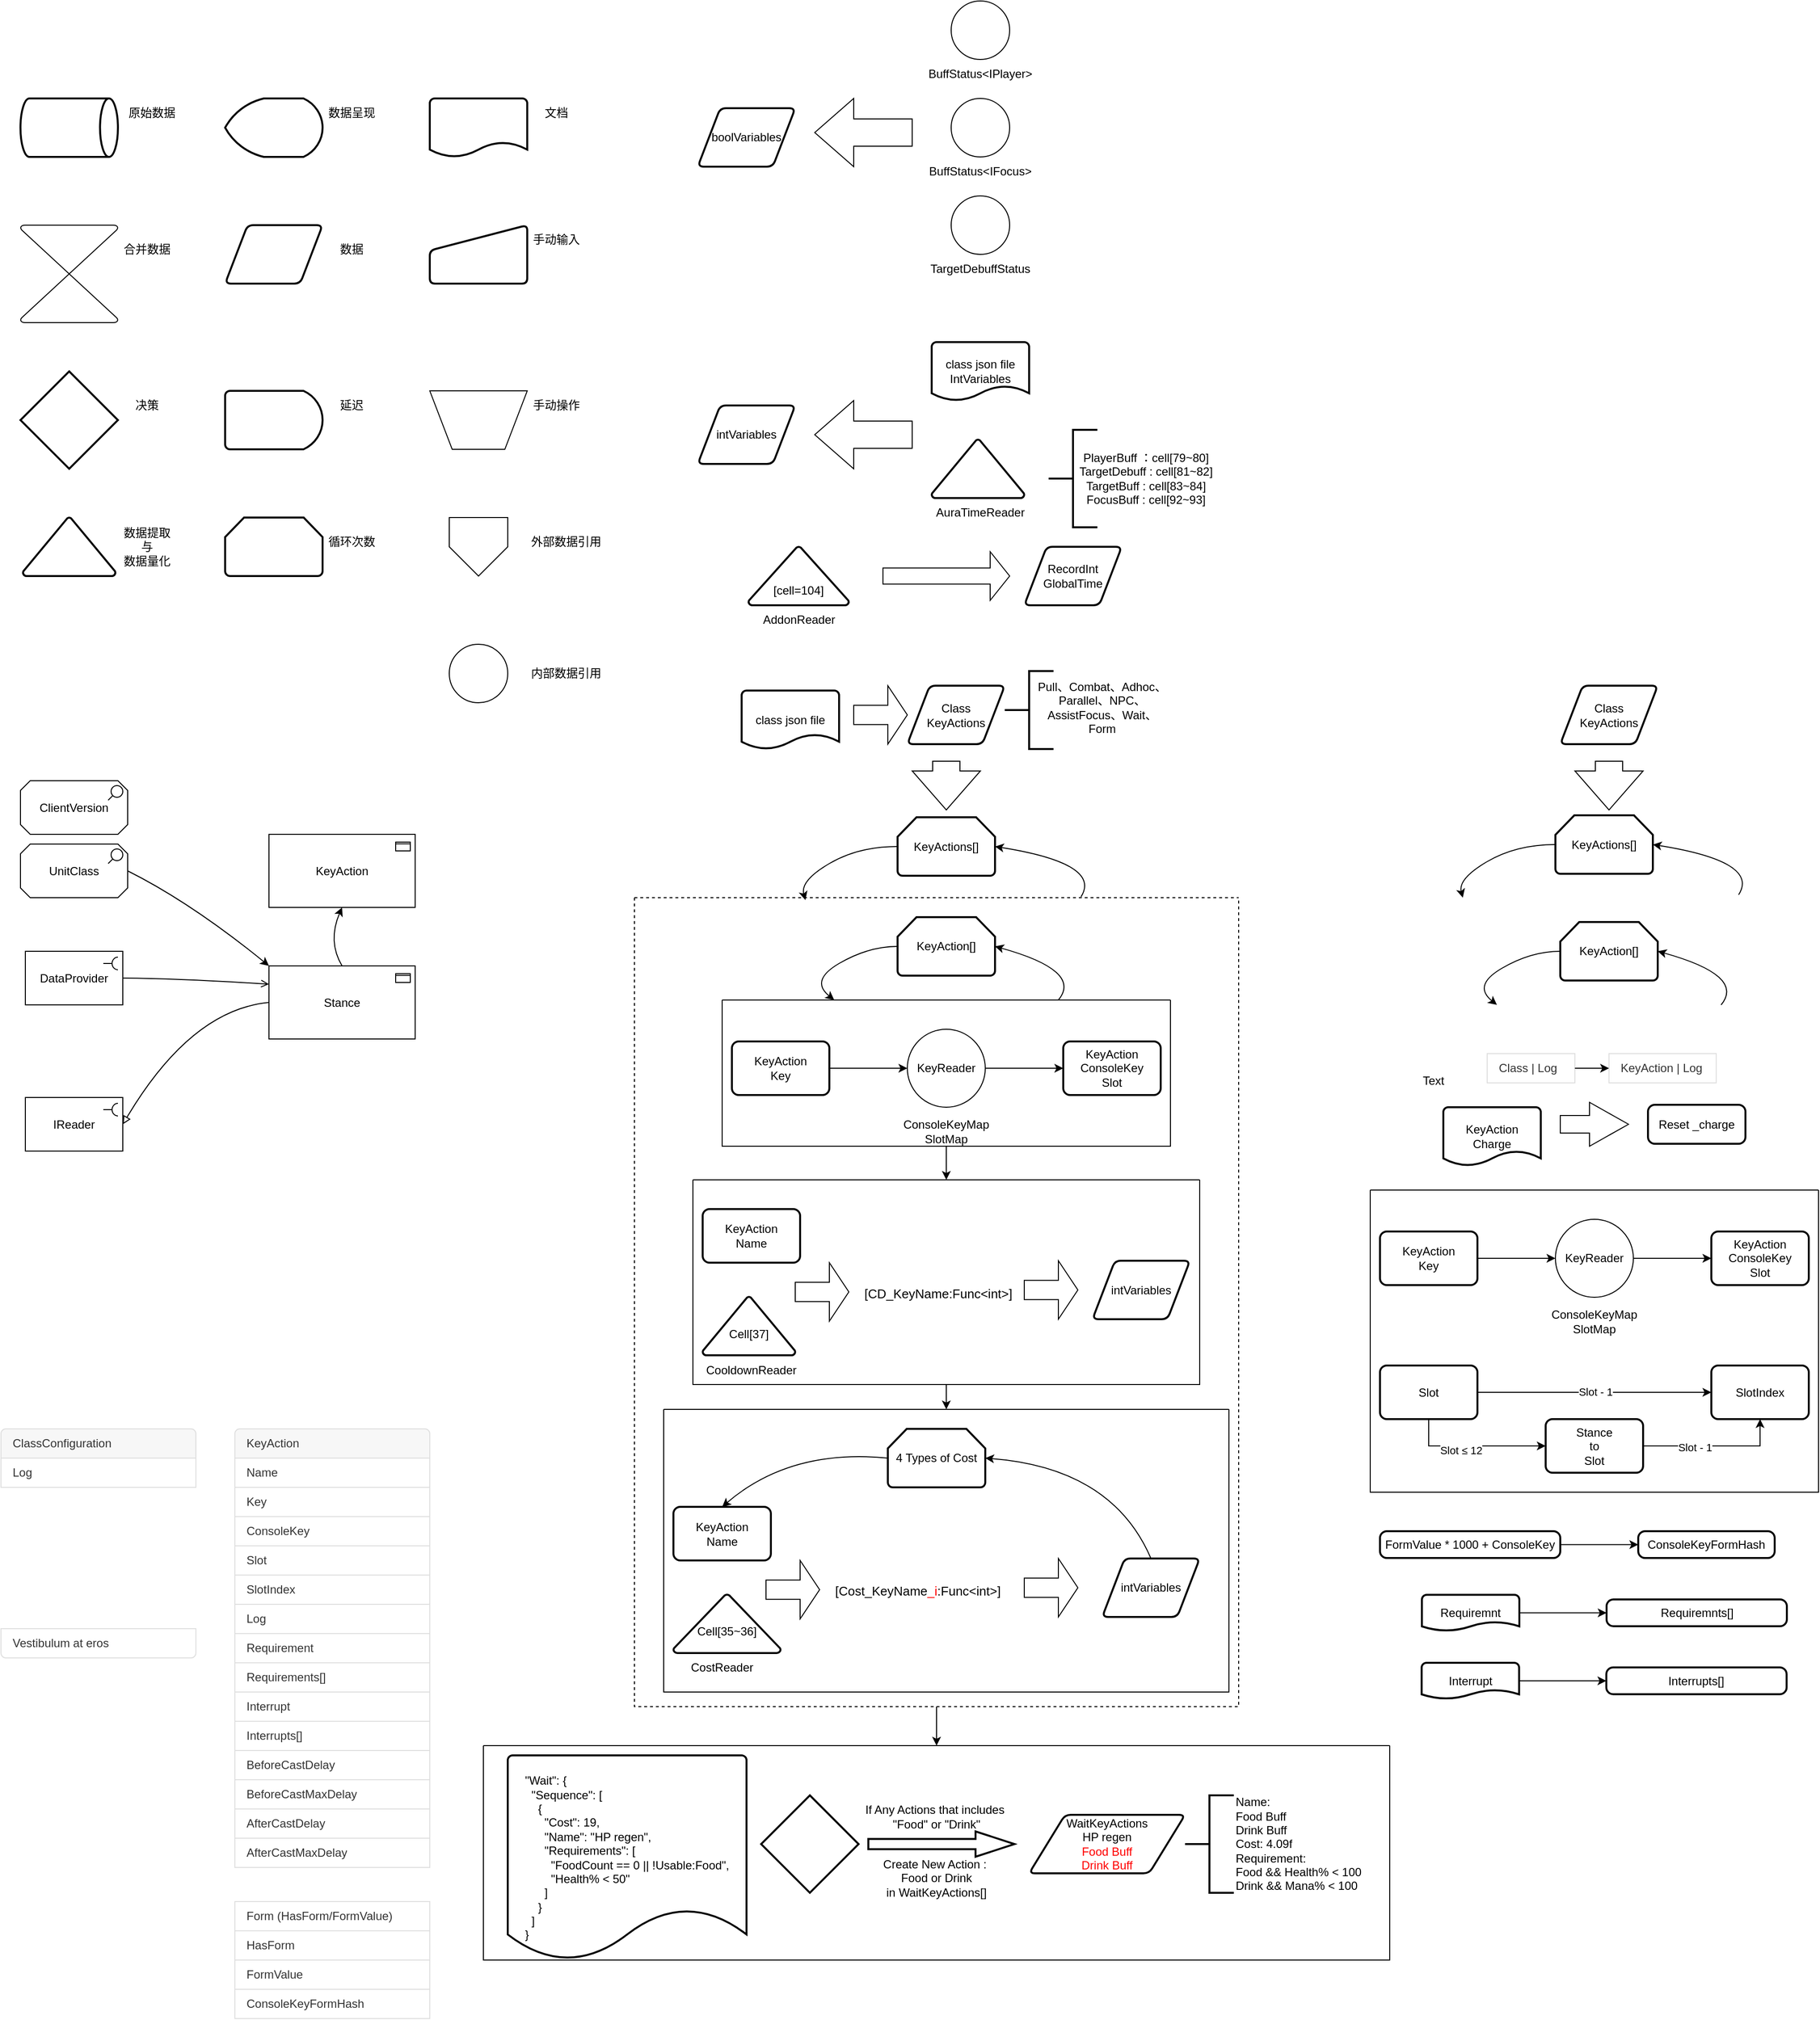 <mxfile version="24.7.17">
  <diagram name="Page-1" id="tHewt-plReYWBCTNkzJ1">
    <mxGraphModel dx="1046" dy="1712" grid="1" gridSize="10" guides="1" tooltips="1" connect="1" arrows="1" fold="1" page="1" pageScale="1" pageWidth="827" pageHeight="1169" math="0" shadow="0">
      <root>
        <mxCell id="0" />
        <mxCell id="1" parent="0" />
        <mxCell id="4Kc2HaVrnk-MGNo5C4es-4" value="" style="curved=1;endArrow=classic;html=1;rounded=0;exitX=0.5;exitY=0;exitDx=0;exitDy=0;entryX=0.5;entryY=1;entryDx=0;entryDy=0;exitPerimeter=0;entryPerimeter=0;" parent="1" source="4Kc2HaVrnk-MGNo5C4es-9" target="4Kc2HaVrnk-MGNo5C4es-10" edge="1">
          <mxGeometry width="50" height="50" relative="1" as="geometry">
            <mxPoint x="399" y="465" as="sourcePoint" />
            <mxPoint x="399" y="565" as="targetPoint" />
            <Array as="points">
              <mxPoint x="395" y="355" />
            </Array>
          </mxGeometry>
        </mxCell>
        <mxCell id="4Kc2HaVrnk-MGNo5C4es-5" value="IReader" style="html=1;outlineConnect=0;whiteSpace=wrap;shape=mxgraph.archimate.application;appType=interface2" parent="1" vertex="1">
          <mxGeometry x="85" y="515" width="100" height="55" as="geometry" />
        </mxCell>
        <mxCell id="4Kc2HaVrnk-MGNo5C4es-9" value="Stance" style="html=1;outlineConnect=0;whiteSpace=wrap;shape=mxgraph.archimate3.application;appType=passive;archiType=square;" parent="1" vertex="1">
          <mxGeometry x="335" y="380" width="150" height="75" as="geometry" />
        </mxCell>
        <mxCell id="4Kc2HaVrnk-MGNo5C4es-10" value="KeyAction" style="html=1;outlineConnect=0;whiteSpace=wrap;shape=mxgraph.archimate3.application;appType=passive;archiType=square;" parent="1" vertex="1">
          <mxGeometry x="335" y="245" width="150" height="75" as="geometry" />
        </mxCell>
        <mxCell id="4Kc2HaVrnk-MGNo5C4es-11" value="" style="curved=1;endArrow=block;html=1;rounded=0;exitX=0;exitY=0.5;exitDx=0;exitDy=0;exitPerimeter=0;entryX=1;entryY=0.5;entryDx=0;entryDy=0;entryPerimeter=0;endFill=0;" parent="1" source="4Kc2HaVrnk-MGNo5C4es-9" target="4Kc2HaVrnk-MGNo5C4es-5" edge="1">
          <mxGeometry width="50" height="50" relative="1" as="geometry">
            <mxPoint x="255" y="475" as="sourcePoint" />
            <mxPoint x="305" y="425" as="targetPoint" />
            <Array as="points">
              <mxPoint x="255" y="425" />
            </Array>
          </mxGeometry>
        </mxCell>
        <mxCell id="4Kc2HaVrnk-MGNo5C4es-12" value="DataProvider" style="html=1;outlineConnect=0;whiteSpace=wrap;shape=mxgraph.archimate.application;appType=interface2;movable=1;resizable=1;rotatable=1;deletable=1;editable=1;locked=0;connectable=1;" parent="1" vertex="1">
          <mxGeometry x="85" y="365" width="100" height="55" as="geometry" />
        </mxCell>
        <mxCell id="4Kc2HaVrnk-MGNo5C4es-13" value="" style="curved=1;endArrow=open;html=1;rounded=0;exitX=1;exitY=0.5;exitDx=0;exitDy=0;exitPerimeter=0;endFill=0;entryX=0;entryY=0.25;entryDx=0;entryDy=0;entryPerimeter=0;" parent="1" source="4Kc2HaVrnk-MGNo5C4es-12" target="4Kc2HaVrnk-MGNo5C4es-9" edge="1">
          <mxGeometry width="50" height="50" relative="1" as="geometry">
            <mxPoint x="245" y="365" as="sourcePoint" />
            <mxPoint x="305" y="485" as="targetPoint" />
            <Array as="points">
              <mxPoint x="245" y="393" />
            </Array>
          </mxGeometry>
        </mxCell>
        <mxCell id="4Kc2HaVrnk-MGNo5C4es-17" value="UnitClass" style="html=1;outlineConnect=0;whiteSpace=wrap;shape=mxgraph.archimate.motiv;motivType=assess;shadow=0;gradientColor=none;fillColor=default;strokeColor=default;perimeterSpacing=0;" parent="1" vertex="1">
          <mxGeometry x="80" y="255" width="110" height="55" as="geometry" />
        </mxCell>
        <mxCell id="4Kc2HaVrnk-MGNo5C4es-18" value="" style="curved=1;endArrow=classic;html=1;rounded=0;fontFamily=Helvetica;fontSize=12;fontColor=default;exitX=1;exitY=0.5;exitDx=0;exitDy=0;exitPerimeter=0;entryX=0;entryY=0;entryDx=0;entryDy=0;entryPerimeter=0;" parent="1" source="4Kc2HaVrnk-MGNo5C4es-17" target="4Kc2HaVrnk-MGNo5C4es-9" edge="1">
          <mxGeometry width="50" height="50" relative="1" as="geometry">
            <mxPoint x="205" y="315" as="sourcePoint" />
            <mxPoint x="255" y="265" as="targetPoint" />
            <Array as="points">
              <mxPoint x="255" y="315" />
            </Array>
          </mxGeometry>
        </mxCell>
        <mxCell id="4Kc2HaVrnk-MGNo5C4es-19" value="ClientVersion" style="html=1;outlineConnect=0;whiteSpace=wrap;shape=mxgraph.archimate.motiv;motivType=assess;shadow=0;gradientColor=none;fillColor=default;strokeColor=default;perimeterSpacing=0;" parent="1" vertex="1">
          <mxGeometry x="80" y="190" width="110" height="55" as="geometry" />
        </mxCell>
        <mxCell id="MS5GB7sfSt4IsoN0eLxR-2" value="" style="verticalLabelPosition=bottom;verticalAlign=top;html=1;shape=mxgraph.flowchart.collate;" parent="1" vertex="1">
          <mxGeometry x="80" y="-380" width="100" height="100" as="geometry" />
        </mxCell>
        <mxCell id="MS5GB7sfSt4IsoN0eLxR-3" value="合并数据" style="text;html=1;align=center;verticalAlign=middle;whiteSpace=wrap;rounded=0;" parent="1" vertex="1">
          <mxGeometry x="180" y="-370" width="60" height="30" as="geometry" />
        </mxCell>
        <mxCell id="MS5GB7sfSt4IsoN0eLxR-4" value="" style="shape=parallelogram;html=1;strokeWidth=2;perimeter=parallelogramPerimeter;whiteSpace=wrap;rounded=1;arcSize=12;size=0.23;" parent="1" vertex="1">
          <mxGeometry x="290" y="-380" width="100" height="60" as="geometry" />
        </mxCell>
        <mxCell id="MS5GB7sfSt4IsoN0eLxR-5" value="数据" style="text;html=1;align=center;verticalAlign=middle;whiteSpace=wrap;rounded=0;" parent="1" vertex="1">
          <mxGeometry x="390" y="-370" width="60" height="30" as="geometry" />
        </mxCell>
        <mxCell id="MS5GB7sfSt4IsoN0eLxR-6" value="" style="strokeWidth=2;html=1;shape=mxgraph.flowchart.decision;whiteSpace=wrap;" parent="1" vertex="1">
          <mxGeometry x="80" y="-230" width="100" height="100" as="geometry" />
        </mxCell>
        <mxCell id="MS5GB7sfSt4IsoN0eLxR-7" value="决策" style="text;html=1;align=center;verticalAlign=middle;whiteSpace=wrap;rounded=0;" parent="1" vertex="1">
          <mxGeometry x="180" y="-210" width="60" height="30" as="geometry" />
        </mxCell>
        <mxCell id="MS5GB7sfSt4IsoN0eLxR-8" value="" style="strokeWidth=2;html=1;shape=mxgraph.flowchart.delay;whiteSpace=wrap;" parent="1" vertex="1">
          <mxGeometry x="290" y="-210" width="100" height="60" as="geometry" />
        </mxCell>
        <mxCell id="MS5GB7sfSt4IsoN0eLxR-9" value="延迟" style="text;html=1;align=center;verticalAlign=middle;whiteSpace=wrap;rounded=0;" parent="1" vertex="1">
          <mxGeometry x="390" y="-210" width="60" height="30" as="geometry" />
        </mxCell>
        <mxCell id="MS5GB7sfSt4IsoN0eLxR-12" value="" style="strokeWidth=2;html=1;shape=mxgraph.flowchart.direct_data;whiteSpace=wrap;" parent="1" vertex="1">
          <mxGeometry x="80" y="-510" width="100" height="60" as="geometry" />
        </mxCell>
        <mxCell id="MS5GB7sfSt4IsoN0eLxR-13" value="原始数据" style="text;html=1;align=center;verticalAlign=middle;whiteSpace=wrap;rounded=0;" parent="1" vertex="1">
          <mxGeometry x="185" y="-510" width="60" height="30" as="geometry" />
        </mxCell>
        <mxCell id="MS5GB7sfSt4IsoN0eLxR-14" value="" style="strokeWidth=2;html=1;shape=mxgraph.flowchart.display;whiteSpace=wrap;" parent="1" vertex="1">
          <mxGeometry x="290" y="-510" width="100" height="60" as="geometry" />
        </mxCell>
        <mxCell id="MS5GB7sfSt4IsoN0eLxR-15" value="数据呈现" style="text;html=1;align=center;verticalAlign=middle;whiteSpace=wrap;rounded=0;" parent="1" vertex="1">
          <mxGeometry x="390" y="-510" width="60" height="30" as="geometry" />
        </mxCell>
        <mxCell id="MS5GB7sfSt4IsoN0eLxR-16" value="" style="strokeWidth=2;html=1;shape=mxgraph.flowchart.document2;whiteSpace=wrap;size=0.25;" parent="1" vertex="1">
          <mxGeometry x="500" y="-510" width="100" height="60" as="geometry" />
        </mxCell>
        <mxCell id="MS5GB7sfSt4IsoN0eLxR-17" value="文档" style="text;html=1;align=center;verticalAlign=middle;whiteSpace=wrap;rounded=0;" parent="1" vertex="1">
          <mxGeometry x="600" y="-510" width="60" height="30" as="geometry" />
        </mxCell>
        <mxCell id="MS5GB7sfSt4IsoN0eLxR-18" value="" style="html=1;strokeWidth=2;shape=manualInput;whiteSpace=wrap;rounded=1;size=26;arcSize=11;" parent="1" vertex="1">
          <mxGeometry x="500" y="-380" width="100" height="60" as="geometry" />
        </mxCell>
        <mxCell id="MS5GB7sfSt4IsoN0eLxR-19" value="手动输入" style="text;html=1;align=center;verticalAlign=middle;whiteSpace=wrap;rounded=0;" parent="1" vertex="1">
          <mxGeometry x="600" y="-380" width="60" height="30" as="geometry" />
        </mxCell>
        <mxCell id="MS5GB7sfSt4IsoN0eLxR-20" value="" style="verticalLabelPosition=middle;verticalAlign=middle;html=1;shape=trapezoid;perimeter=trapezoidPerimeter;whiteSpace=wrap;size=0.23;arcSize=10;flipV=1;labelPosition=center;align=center;" parent="1" vertex="1">
          <mxGeometry x="500" y="-210" width="100" height="60" as="geometry" />
        </mxCell>
        <mxCell id="MS5GB7sfSt4IsoN0eLxR-21" value="手动操作" style="text;html=1;align=center;verticalAlign=middle;whiteSpace=wrap;rounded=0;" parent="1" vertex="1">
          <mxGeometry x="600" y="-210" width="60" height="30" as="geometry" />
        </mxCell>
        <mxCell id="MS5GB7sfSt4IsoN0eLxR-22" value="" style="strokeWidth=2;html=1;shape=mxgraph.flowchart.extract_or_measurement;whiteSpace=wrap;" parent="1" vertex="1">
          <mxGeometry x="82.5" y="-80" width="95" height="60" as="geometry" />
        </mxCell>
        <mxCell id="MS5GB7sfSt4IsoN0eLxR-23" value="数据提取与&lt;div&gt;数据量化&lt;/div&gt;" style="text;html=1;align=center;verticalAlign=middle;whiteSpace=wrap;rounded=0;" parent="1" vertex="1">
          <mxGeometry x="180" y="-65" width="60" height="30" as="geometry" />
        </mxCell>
        <mxCell id="MS5GB7sfSt4IsoN0eLxR-24" value="" style="strokeWidth=2;html=1;shape=mxgraph.flowchart.loop_limit;whiteSpace=wrap;" parent="1" vertex="1">
          <mxGeometry x="290" y="-80" width="100" height="60" as="geometry" />
        </mxCell>
        <mxCell id="MS5GB7sfSt4IsoN0eLxR-25" value="循环次数" style="text;html=1;align=center;verticalAlign=middle;whiteSpace=wrap;rounded=0;" parent="1" vertex="1">
          <mxGeometry x="390" y="-70" width="60" height="30" as="geometry" />
        </mxCell>
        <mxCell id="MS5GB7sfSt4IsoN0eLxR-26" value="" style="verticalLabelPosition=bottom;verticalAlign=top;html=1;shape=offPageConnector;rounded=0;size=0.5;" parent="1" vertex="1">
          <mxGeometry x="520" y="-80" width="60" height="60" as="geometry" />
        </mxCell>
        <mxCell id="MS5GB7sfSt4IsoN0eLxR-27" value="外部数据引用" style="text;html=1;align=center;verticalAlign=middle;whiteSpace=wrap;rounded=0;" parent="1" vertex="1">
          <mxGeometry x="600" y="-70" width="80" height="30" as="geometry" />
        </mxCell>
        <mxCell id="MS5GB7sfSt4IsoN0eLxR-28" value="" style="verticalLabelPosition=bottom;verticalAlign=top;html=1;shape=mxgraph.flowchart.on-page_reference;" parent="1" vertex="1">
          <mxGeometry x="520" y="50" width="60" height="60" as="geometry" />
        </mxCell>
        <mxCell id="MS5GB7sfSt4IsoN0eLxR-29" value="内部数据引用" style="text;html=1;align=center;verticalAlign=middle;whiteSpace=wrap;rounded=0;" parent="1" vertex="1">
          <mxGeometry x="600" y="65" width="80" height="30" as="geometry" />
        </mxCell>
        <mxCell id="UUD3ZyUk1dP5S2J8R8c--1" value="boolVariables" style="shape=parallelogram;html=1;strokeWidth=2;perimeter=parallelogramPerimeter;whiteSpace=wrap;rounded=1;arcSize=12;size=0.23;" parent="1" vertex="1">
          <mxGeometry x="775" y="-500" width="100" height="60" as="geometry" />
        </mxCell>
        <mxCell id="UUD3ZyUk1dP5S2J8R8c--2" value="" style="verticalLabelPosition=bottom;verticalAlign=top;html=1;shape=mxgraph.flowchart.on-page_reference;" parent="1" vertex="1">
          <mxGeometry x="1035" y="-610" width="60" height="60" as="geometry" />
        </mxCell>
        <mxCell id="UUD3ZyUk1dP5S2J8R8c--3" value="BuffStatus&amp;lt;IPlayer&amp;gt;" style="text;html=1;align=center;verticalAlign=middle;whiteSpace=wrap;rounded=0;" parent="1" vertex="1">
          <mxGeometry x="1035" y="-550" width="60" height="30" as="geometry" />
        </mxCell>
        <mxCell id="UUD3ZyUk1dP5S2J8R8c--4" value="" style="verticalLabelPosition=bottom;verticalAlign=top;html=1;shape=mxgraph.flowchart.on-page_reference;" parent="1" vertex="1">
          <mxGeometry x="1035" y="-510" width="60" height="60" as="geometry" />
        </mxCell>
        <mxCell id="UUD3ZyUk1dP5S2J8R8c--5" value="BuffStatus&amp;lt;IFocus&amp;gt;" style="text;html=1;align=center;verticalAlign=middle;whiteSpace=wrap;rounded=0;" parent="1" vertex="1">
          <mxGeometry x="1035" y="-450" width="60" height="30" as="geometry" />
        </mxCell>
        <mxCell id="UUD3ZyUk1dP5S2J8R8c--6" value="" style="verticalLabelPosition=bottom;verticalAlign=top;html=1;shape=mxgraph.flowchart.on-page_reference;" parent="1" vertex="1">
          <mxGeometry x="1035" y="-410" width="60" height="60" as="geometry" />
        </mxCell>
        <mxCell id="UUD3ZyUk1dP5S2J8R8c--7" value="TargetDebuffStatus" style="text;html=1;align=center;verticalAlign=middle;whiteSpace=wrap;rounded=0;" parent="1" vertex="1">
          <mxGeometry x="1035" y="-350" width="60" height="30" as="geometry" />
        </mxCell>
        <mxCell id="UUD3ZyUk1dP5S2J8R8c--8" value="" style="html=1;shadow=0;dashed=0;align=center;verticalAlign=middle;shape=mxgraph.arrows2.arrow;dy=0.6;dx=40;flipH=1;notch=0;" parent="1" vertex="1">
          <mxGeometry x="895" y="-510" width="100" height="70" as="geometry" />
        </mxCell>
        <mxCell id="UUD3ZyUk1dP5S2J8R8c--9" value="intVariables" style="shape=parallelogram;html=1;strokeWidth=2;perimeter=parallelogramPerimeter;whiteSpace=wrap;rounded=1;arcSize=12;size=0.23;" parent="1" vertex="1">
          <mxGeometry x="775" y="-195" width="100" height="60" as="geometry" />
        </mxCell>
        <mxCell id="UUD3ZyUk1dP5S2J8R8c--10" value="class json file&lt;br&gt;IntVariables" style="strokeWidth=2;html=1;shape=mxgraph.flowchart.document2;whiteSpace=wrap;size=0.25;" parent="1" vertex="1">
          <mxGeometry x="1015" y="-260" width="100" height="60" as="geometry" />
        </mxCell>
        <mxCell id="UUD3ZyUk1dP5S2J8R8c--11" value="" style="strokeWidth=2;html=1;shape=mxgraph.flowchart.extract_or_measurement;whiteSpace=wrap;" parent="1" vertex="1">
          <mxGeometry x="1015" y="-160" width="95" height="60" as="geometry" />
        </mxCell>
        <mxCell id="UUD3ZyUk1dP5S2J8R8c--12" value="AuraTimeReader" style="text;html=1;align=center;verticalAlign=middle;whiteSpace=wrap;rounded=0;" parent="1" vertex="1">
          <mxGeometry x="1035" y="-100" width="60" height="30" as="geometry" />
        </mxCell>
        <mxCell id="UUD3ZyUk1dP5S2J8R8c--13" value="" style="strokeWidth=2;html=1;shape=mxgraph.flowchart.annotation_2;align=left;labelPosition=right;pointerEvents=1;" parent="1" vertex="1">
          <mxGeometry x="1135" y="-170" width="50" height="100" as="geometry" />
        </mxCell>
        <mxCell id="UUD3ZyUk1dP5S2J8R8c--14" value="PlayerBuff ：cell[79~80]&lt;div&gt;TargetDebuff : cell[81~82]&lt;/div&gt;&lt;div&gt;TargetBuff : cell[83~84]&lt;/div&gt;&lt;div&gt;FocusBuff : cell[92~93]&lt;/div&gt;" style="text;html=1;align=center;verticalAlign=middle;whiteSpace=wrap;rounded=0;" parent="1" vertex="1">
          <mxGeometry x="1165" y="-162.5" width="140" height="85" as="geometry" />
        </mxCell>
        <mxCell id="UUD3ZyUk1dP5S2J8R8c--15" value="" style="html=1;shadow=0;dashed=0;align=center;verticalAlign=middle;shape=mxgraph.arrows2.arrow;dy=0.6;dx=40;flipH=1;notch=0;" parent="1" vertex="1">
          <mxGeometry x="895" y="-200" width="100" height="70" as="geometry" />
        </mxCell>
        <mxCell id="UUD3ZyUk1dP5S2J8R8c--16" value="class json file" style="strokeWidth=2;html=1;shape=mxgraph.flowchart.document2;whiteSpace=wrap;size=0.25;" parent="1" vertex="1">
          <mxGeometry x="820" y="97.5" width="100" height="60" as="geometry" />
        </mxCell>
        <mxCell id="UUD3ZyUk1dP5S2J8R8c--17" value="&lt;div&gt;Class&lt;/div&gt;KeyActions" style="shape=parallelogram;html=1;strokeWidth=2;perimeter=parallelogramPerimeter;whiteSpace=wrap;rounded=1;arcSize=12;size=0.23;" parent="1" vertex="1">
          <mxGeometry x="990" y="92.5" width="100" height="60" as="geometry" />
        </mxCell>
        <mxCell id="UUD3ZyUk1dP5S2J8R8c--18" value="KeyActions[]" style="strokeWidth=2;html=1;shape=mxgraph.flowchart.loop_limit;whiteSpace=wrap;" parent="1" vertex="1">
          <mxGeometry x="980" y="227.5" width="100" height="60" as="geometry" />
        </mxCell>
        <mxCell id="hgYLfOBCE1SNbVd8lNa9-1" value="" style="strokeWidth=2;html=1;shape=mxgraph.flowchart.annotation_2;align=left;labelPosition=right;pointerEvents=1;" parent="1" vertex="1">
          <mxGeometry x="1090" y="77.5" width="50" height="80" as="geometry" />
        </mxCell>
        <mxCell id="hgYLfOBCE1SNbVd8lNa9-2" value="Pull、Combat、Adhoc、Parallel、NPC、AssistFocus、Wait、Form" style="text;html=1;align=center;verticalAlign=middle;whiteSpace=wrap;rounded=0;" parent="1" vertex="1">
          <mxGeometry x="1120" y="72.5" width="140" height="85" as="geometry" />
        </mxCell>
        <mxCell id="hgYLfOBCE1SNbVd8lNa9-46" value="" style="html=1;shadow=0;dashed=0;align=center;verticalAlign=middle;shape=mxgraph.arrows2.arrow;dy=0.6;dx=40;direction=south;notch=0;" parent="1" vertex="1">
          <mxGeometry x="995" y="170" width="70" height="50" as="geometry" />
        </mxCell>
        <mxCell id="hgYLfOBCE1SNbVd8lNa9-47" value="" style="html=1;shadow=0;dashed=0;align=center;verticalAlign=middle;shape=mxgraph.arrows2.arrow;dy=0.67;dx=20;notch=0;" parent="1" vertex="1">
          <mxGeometry x="935" y="92.5" width="55" height="60" as="geometry" />
        </mxCell>
        <mxCell id="hgYLfOBCE1SNbVd8lNa9-48" value="" style="swimlane;startSize=0;" parent="1" vertex="1">
          <mxGeometry x="555" y="1180" width="930" height="220" as="geometry" />
        </mxCell>
        <mxCell id="hgYLfOBCE1SNbVd8lNa9-62" value="" style="strokeWidth=2;html=1;shape=mxgraph.flowchart.decision;whiteSpace=wrap;" parent="hgYLfOBCE1SNbVd8lNa9-48" vertex="1">
          <mxGeometry x="285" y="51" width="100" height="100" as="geometry" />
        </mxCell>
        <mxCell id="hgYLfOBCE1SNbVd8lNa9-63" value="" style="verticalLabelPosition=bottom;verticalAlign=top;html=1;strokeWidth=2;shape=mxgraph.arrows2.arrow;dy=0.6;dx=40;notch=0;" parent="hgYLfOBCE1SNbVd8lNa9-48" vertex="1">
          <mxGeometry x="395" y="88" width="150" height="26" as="geometry" />
        </mxCell>
        <mxCell id="hgYLfOBCE1SNbVd8lNa9-64" value="If Any Actions that includes&amp;nbsp; &quot;Food&quot; or &quot;Drink&quot;" style="text;html=1;align=center;verticalAlign=middle;whiteSpace=wrap;rounded=0;" parent="hgYLfOBCE1SNbVd8lNa9-48" vertex="1">
          <mxGeometry x="385" y="58" width="160" height="30" as="geometry" />
        </mxCell>
        <mxCell id="hgYLfOBCE1SNbVd8lNa9-65" value="WaitKeyActions&lt;div&gt;HP regen&lt;/div&gt;&lt;div&gt;&lt;font color=&quot;#ff0000&quot;&gt;Food Buff&lt;/font&gt;&lt;/div&gt;&lt;div&gt;&lt;font color=&quot;#ff0000&quot;&gt;Drink Buff&lt;/font&gt;&lt;br&gt;&lt;/div&gt;" style="shape=parallelogram;html=1;strokeWidth=2;perimeter=parallelogramPerimeter;whiteSpace=wrap;rounded=1;arcSize=12;size=0.23;" parent="hgYLfOBCE1SNbVd8lNa9-48" vertex="1">
          <mxGeometry x="560" y="71" width="160" height="60" as="geometry" />
        </mxCell>
        <mxCell id="hgYLfOBCE1SNbVd8lNa9-66" value="&lt;div&gt;Name:&lt;/div&gt;&lt;div&gt;Food Buff&lt;/div&gt;&lt;div&gt;Drink Buff&lt;/div&gt;&lt;div&gt;Cost: 4.09f&lt;/div&gt;Requirement:&lt;div&gt;Food &amp;amp;&amp;amp; Health% &amp;lt; 100&lt;br&gt;Drink &amp;amp;&amp;amp; Mana% &amp;lt; 100&lt;/div&gt;" style="strokeWidth=2;html=1;shape=mxgraph.flowchart.annotation_2;align=left;labelPosition=right;pointerEvents=1;" parent="hgYLfOBCE1SNbVd8lNa9-48" vertex="1">
          <mxGeometry x="720" y="51" width="50" height="100" as="geometry" />
        </mxCell>
        <mxCell id="hgYLfOBCE1SNbVd8lNa9-67" value="Create New Action :&amp;nbsp;&lt;div&gt;Food or Drink&lt;/div&gt;&lt;div&gt;in WaitKeyActions[]&lt;/div&gt;" style="text;html=1;align=center;verticalAlign=middle;whiteSpace=wrap;rounded=0;" parent="hgYLfOBCE1SNbVd8lNa9-48" vertex="1">
          <mxGeometry x="385" y="121" width="160" height="30" as="geometry" />
        </mxCell>
        <mxCell id="ccoW73JxKC8cJCI6jTo7-1" value="&lt;div style=&quot;text-align: left;&quot;&gt;&quot;Wait&quot;: {&lt;/div&gt;&lt;div style=&quot;text-align: left;&quot;&gt;&amp;nbsp; &quot;Sequence&quot;: [&lt;/div&gt;&lt;div style=&quot;text-align: left;&quot;&gt;&amp;nbsp; &amp;nbsp; {&lt;/div&gt;&lt;div style=&quot;text-align: left;&quot;&gt;&amp;nbsp; &amp;nbsp; &amp;nbsp; &quot;Cost&quot;: 19,&lt;/div&gt;&lt;div style=&quot;text-align: left;&quot;&gt;&amp;nbsp; &amp;nbsp; &amp;nbsp; &quot;Name&quot;: &quot;HP regen&quot;,&lt;/div&gt;&lt;div style=&quot;text-align: left;&quot;&gt;&amp;nbsp; &amp;nbsp; &amp;nbsp; &quot;Requirements&quot;: [&lt;/div&gt;&lt;div style=&quot;text-align: left;&quot;&gt;&amp;nbsp; &amp;nbsp; &amp;nbsp; &amp;nbsp; &quot;FoodCount == 0 || !Usable:Food&quot;,&lt;/div&gt;&lt;div style=&quot;text-align: left;&quot;&gt;&amp;nbsp; &amp;nbsp; &amp;nbsp; &amp;nbsp; &quot;Health% &amp;lt; 50&quot;&lt;/div&gt;&lt;div style=&quot;text-align: left;&quot;&gt;&amp;nbsp; &amp;nbsp; &amp;nbsp; ]&lt;/div&gt;&lt;div style=&quot;text-align: left;&quot;&gt;&amp;nbsp; &amp;nbsp; }&lt;/div&gt;&lt;div style=&quot;text-align: left;&quot;&gt;&amp;nbsp; ]&lt;/div&gt;&lt;div style=&quot;text-align: left;&quot;&gt;}&lt;/div&gt;" style="strokeWidth=2;html=1;shape=mxgraph.flowchart.document2;whiteSpace=wrap;size=0.25;" parent="hgYLfOBCE1SNbVd8lNa9-48" vertex="1">
          <mxGeometry x="25" y="10" width="245" height="210" as="geometry" />
        </mxCell>
        <mxCell id="hgYLfOBCE1SNbVd8lNa9-50" value="" style="swimlane;startSize=0;dashed=1;" parent="1" vertex="1">
          <mxGeometry x="710" y="310" width="620" height="830" as="geometry" />
        </mxCell>
        <mxCell id="hgYLfOBCE1SNbVd8lNa9-4" value="KeyAction[]" style="strokeWidth=2;html=1;shape=mxgraph.flowchart.loop_limit;whiteSpace=wrap;" parent="hgYLfOBCE1SNbVd8lNa9-50" vertex="1">
          <mxGeometry x="270" y="20" width="100" height="60" as="geometry" />
        </mxCell>
        <mxCell id="hgYLfOBCE1SNbVd8lNa9-13" value="" style="swimlane;startSize=0;" parent="hgYLfOBCE1SNbVd8lNa9-50" vertex="1">
          <mxGeometry x="90" y="105" width="460" height="150" as="geometry">
            <mxRectangle x="800" y="400" width="50" height="40" as="alternateBounds" />
          </mxGeometry>
        </mxCell>
        <mxCell id="hgYLfOBCE1SNbVd8lNa9-6" value="KeyAction&lt;div&gt;Key&lt;/div&gt;" style="rounded=1;whiteSpace=wrap;html=1;absoluteArcSize=1;arcSize=14;strokeWidth=2;" parent="hgYLfOBCE1SNbVd8lNa9-13" vertex="1">
          <mxGeometry x="10" y="42.5" width="100" height="55" as="geometry" />
        </mxCell>
        <mxCell id="hgYLfOBCE1SNbVd8lNa9-7" value="KeyReader" style="ellipse;whiteSpace=wrap;html=1;aspect=fixed;" parent="hgYLfOBCE1SNbVd8lNa9-13" vertex="1">
          <mxGeometry x="190" y="30" width="80" height="80" as="geometry" />
        </mxCell>
        <mxCell id="hgYLfOBCE1SNbVd8lNa9-8" value="ConsoleKeyMap&lt;div&gt;&lt;div&gt;SlotMap&lt;/div&gt;&lt;/div&gt;" style="text;html=1;align=center;verticalAlign=middle;whiteSpace=wrap;rounded=0;" parent="hgYLfOBCE1SNbVd8lNa9-13" vertex="1">
          <mxGeometry x="200" y="120" width="60" height="30" as="geometry" />
        </mxCell>
        <mxCell id="hgYLfOBCE1SNbVd8lNa9-9" value="KeyAction&lt;div&gt;ConsoleKey&lt;/div&gt;&lt;div&gt;Slot&lt;/div&gt;" style="rounded=1;whiteSpace=wrap;html=1;absoluteArcSize=1;arcSize=14;strokeWidth=2;" parent="hgYLfOBCE1SNbVd8lNa9-13" vertex="1">
          <mxGeometry x="350" y="42.5" width="100" height="55" as="geometry" />
        </mxCell>
        <mxCell id="hgYLfOBCE1SNbVd8lNa9-10" value="" style="endArrow=classic;html=1;rounded=0;exitX=1;exitY=0.5;exitDx=0;exitDy=0;entryX=0;entryY=0.5;entryDx=0;entryDy=0;" parent="hgYLfOBCE1SNbVd8lNa9-13" source="hgYLfOBCE1SNbVd8lNa9-6" target="hgYLfOBCE1SNbVd8lNa9-7" edge="1">
          <mxGeometry width="50" height="50" relative="1" as="geometry">
            <mxPoint x="100" y="50" as="sourcePoint" />
            <mxPoint x="150" as="targetPoint" />
          </mxGeometry>
        </mxCell>
        <mxCell id="hgYLfOBCE1SNbVd8lNa9-11" value="" style="endArrow=classic;html=1;rounded=0;exitX=1;exitY=0.5;exitDx=0;exitDy=0;entryX=0;entryY=0.5;entryDx=0;entryDy=0;" parent="hgYLfOBCE1SNbVd8lNa9-13" source="hgYLfOBCE1SNbVd8lNa9-7" target="hgYLfOBCE1SNbVd8lNa9-9" edge="1">
          <mxGeometry width="50" height="50" relative="1" as="geometry">
            <mxPoint x="380" y="-30" as="sourcePoint" />
            <mxPoint x="430" y="-80" as="targetPoint" />
          </mxGeometry>
        </mxCell>
        <mxCell id="hgYLfOBCE1SNbVd8lNa9-14" value="" style="swimlane;startSize=0;" parent="hgYLfOBCE1SNbVd8lNa9-50" vertex="1">
          <mxGeometry x="60" y="289.5" width="520" height="210" as="geometry" />
        </mxCell>
        <mxCell id="hgYLfOBCE1SNbVd8lNa9-15" value="KeyAction&lt;div&gt;Name&lt;/div&gt;" style="rounded=1;whiteSpace=wrap;html=1;absoluteArcSize=1;arcSize=14;strokeWidth=2;" parent="hgYLfOBCE1SNbVd8lNa9-14" vertex="1">
          <mxGeometry x="10" y="30" width="100" height="55" as="geometry" />
        </mxCell>
        <mxCell id="hgYLfOBCE1SNbVd8lNa9-16" value="&lt;div&gt;&lt;br&gt;&lt;/div&gt;Cell[37]" style="strokeWidth=2;html=1;shape=mxgraph.flowchart.extract_or_measurement;whiteSpace=wrap;" parent="hgYLfOBCE1SNbVd8lNa9-14" vertex="1">
          <mxGeometry x="10" y="120" width="95" height="60" as="geometry" />
        </mxCell>
        <mxCell id="hgYLfOBCE1SNbVd8lNa9-17" value="CooldownReader" style="text;html=1;align=center;verticalAlign=middle;whiteSpace=wrap;rounded=0;" parent="hgYLfOBCE1SNbVd8lNa9-14" vertex="1">
          <mxGeometry x="30" y="180" width="60" height="30" as="geometry" />
        </mxCell>
        <mxCell id="hgYLfOBCE1SNbVd8lNa9-20" value="[CD_KeyName:Func&amp;lt;int&amp;gt;]" style="text;strokeColor=none;fillColor=none;align=left;verticalAlign=top;spacingLeft=4;spacingRight=4;overflow=hidden;rotatable=0;points=[[0,0.5],[1,0.5]];portConstraint=eastwest;whiteSpace=wrap;html=1;fontSize=13;" parent="hgYLfOBCE1SNbVd8lNa9-14" vertex="1">
          <mxGeometry x="170" y="102" width="170" height="26" as="geometry" />
        </mxCell>
        <mxCell id="hgYLfOBCE1SNbVd8lNa9-21" value="intVariables" style="shape=parallelogram;html=1;strokeWidth=2;perimeter=parallelogramPerimeter;whiteSpace=wrap;rounded=1;arcSize=12;size=0.23;" parent="hgYLfOBCE1SNbVd8lNa9-14" vertex="1">
          <mxGeometry x="410" y="83" width="100" height="60" as="geometry" />
        </mxCell>
        <mxCell id="hgYLfOBCE1SNbVd8lNa9-22" value="" style="html=1;shadow=0;dashed=0;align=center;verticalAlign=middle;shape=mxgraph.arrows2.arrow;dy=0.67;dx=20;notch=0;" parent="hgYLfOBCE1SNbVd8lNa9-14" vertex="1">
          <mxGeometry x="105" y="85" width="55" height="60" as="geometry" />
        </mxCell>
        <mxCell id="hgYLfOBCE1SNbVd8lNa9-23" value="" style="html=1;shadow=0;dashed=0;align=center;verticalAlign=middle;shape=mxgraph.arrows2.arrow;dy=0.67;dx=20;notch=0;" parent="hgYLfOBCE1SNbVd8lNa9-14" vertex="1">
          <mxGeometry x="340" y="83" width="55" height="60" as="geometry" />
        </mxCell>
        <mxCell id="hgYLfOBCE1SNbVd8lNa9-27" value="" style="swimlane;startSize=0;" parent="hgYLfOBCE1SNbVd8lNa9-50" vertex="1">
          <mxGeometry x="30" y="525" width="580" height="290" as="geometry" />
        </mxCell>
        <mxCell id="hgYLfOBCE1SNbVd8lNa9-28" value="KeyAction&lt;div&gt;Name&lt;/div&gt;" style="rounded=1;whiteSpace=wrap;html=1;absoluteArcSize=1;arcSize=14;strokeWidth=2;" parent="hgYLfOBCE1SNbVd8lNa9-27" vertex="1">
          <mxGeometry x="10" y="100" width="100" height="55" as="geometry" />
        </mxCell>
        <mxCell id="hgYLfOBCE1SNbVd8lNa9-29" value="&lt;div&gt;&lt;br&gt;&lt;/div&gt;Cell[35~36]" style="strokeWidth=2;html=1;shape=mxgraph.flowchart.extract_or_measurement;whiteSpace=wrap;" parent="hgYLfOBCE1SNbVd8lNa9-27" vertex="1">
          <mxGeometry x="10" y="190" width="110" height="60" as="geometry" />
        </mxCell>
        <mxCell id="hgYLfOBCE1SNbVd8lNa9-30" value="CostReader" style="text;html=1;align=center;verticalAlign=middle;whiteSpace=wrap;rounded=0;" parent="hgYLfOBCE1SNbVd8lNa9-27" vertex="1">
          <mxGeometry x="30" y="250" width="60" height="30" as="geometry" />
        </mxCell>
        <mxCell id="hgYLfOBCE1SNbVd8lNa9-31" value="[Cost_KeyName&lt;font color=&quot;#ff0000&quot;&gt;_i&lt;/font&gt;:Func&amp;lt;int&amp;gt;]" style="text;strokeColor=none;fillColor=none;align=left;verticalAlign=top;spacingLeft=4;spacingRight=4;overflow=hidden;rotatable=0;points=[[0,0.5],[1,0.5]];portConstraint=eastwest;whiteSpace=wrap;html=1;fontSize=13;" parent="hgYLfOBCE1SNbVd8lNa9-27" vertex="1">
          <mxGeometry x="170" y="172" width="180" height="26" as="geometry" />
        </mxCell>
        <mxCell id="hgYLfOBCE1SNbVd8lNa9-32" value="intVariables" style="shape=parallelogram;html=1;strokeWidth=2;perimeter=parallelogramPerimeter;whiteSpace=wrap;rounded=1;arcSize=12;size=0.23;" parent="hgYLfOBCE1SNbVd8lNa9-27" vertex="1">
          <mxGeometry x="450" y="153" width="100" height="60" as="geometry" />
        </mxCell>
        <mxCell id="hgYLfOBCE1SNbVd8lNa9-33" value="" style="html=1;shadow=0;dashed=0;align=center;verticalAlign=middle;shape=mxgraph.arrows2.arrow;dy=0.67;dx=20;notch=0;" parent="hgYLfOBCE1SNbVd8lNa9-27" vertex="1">
          <mxGeometry x="105" y="155" width="55" height="60" as="geometry" />
        </mxCell>
        <mxCell id="hgYLfOBCE1SNbVd8lNa9-34" value="" style="html=1;shadow=0;dashed=0;align=center;verticalAlign=middle;shape=mxgraph.arrows2.arrow;dy=0.67;dx=20;notch=0;" parent="hgYLfOBCE1SNbVd8lNa9-27" vertex="1">
          <mxGeometry x="370" y="153" width="55" height="60" as="geometry" />
        </mxCell>
        <mxCell id="hgYLfOBCE1SNbVd8lNa9-35" value="4 Types of Cost" style="strokeWidth=2;html=1;shape=mxgraph.flowchart.loop_limit;whiteSpace=wrap;" parent="hgYLfOBCE1SNbVd8lNa9-27" vertex="1">
          <mxGeometry x="230" y="20" width="100" height="60" as="geometry" />
        </mxCell>
        <mxCell id="hgYLfOBCE1SNbVd8lNa9-37" value="" style="curved=1;endArrow=classic;html=1;rounded=0;exitX=0;exitY=0.5;exitDx=0;exitDy=0;exitPerimeter=0;entryX=0.5;entryY=0;entryDx=0;entryDy=0;" parent="hgYLfOBCE1SNbVd8lNa9-27" source="hgYLfOBCE1SNbVd8lNa9-35" target="hgYLfOBCE1SNbVd8lNa9-28" edge="1">
          <mxGeometry width="50" height="50" relative="1" as="geometry">
            <mxPoint x="130" y="90" as="sourcePoint" />
            <mxPoint x="180" y="40" as="targetPoint" />
            <Array as="points">
              <mxPoint x="130" y="40" />
            </Array>
          </mxGeometry>
        </mxCell>
        <mxCell id="hgYLfOBCE1SNbVd8lNa9-36" value="" style="curved=1;endArrow=classic;html=1;rounded=0;exitX=0.5;exitY=0;exitDx=0;exitDy=0;entryX=1;entryY=0.5;entryDx=0;entryDy=0;entryPerimeter=0;" parent="hgYLfOBCE1SNbVd8lNa9-27" source="hgYLfOBCE1SNbVd8lNa9-32" target="hgYLfOBCE1SNbVd8lNa9-35" edge="1">
          <mxGeometry width="50" height="50" relative="1" as="geometry">
            <mxPoint x="370" y="240" as="sourcePoint" />
            <mxPoint x="420" y="190" as="targetPoint" />
            <Array as="points">
              <mxPoint x="460" y="60" />
            </Array>
          </mxGeometry>
        </mxCell>
        <mxCell id="hgYLfOBCE1SNbVd8lNa9-38" value="" style="endArrow=classic;html=1;rounded=0;exitX=0.5;exitY=1;exitDx=0;exitDy=0;entryX=0.5;entryY=0;entryDx=0;entryDy=0;" parent="hgYLfOBCE1SNbVd8lNa9-50" source="hgYLfOBCE1SNbVd8lNa9-13" target="hgYLfOBCE1SNbVd8lNa9-14" edge="1">
          <mxGeometry width="50" height="50" relative="1" as="geometry">
            <mxPoint x="630" y="245" as="sourcePoint" />
            <mxPoint x="680" y="195" as="targetPoint" />
          </mxGeometry>
        </mxCell>
        <mxCell id="hgYLfOBCE1SNbVd8lNa9-39" value="" style="endArrow=classic;html=1;rounded=0;exitX=0.5;exitY=1;exitDx=0;exitDy=0;entryX=0.5;entryY=0;entryDx=0;entryDy=0;" parent="hgYLfOBCE1SNbVd8lNa9-50" source="hgYLfOBCE1SNbVd8lNa9-14" target="hgYLfOBCE1SNbVd8lNa9-27" edge="1">
          <mxGeometry width="50" height="50" relative="1" as="geometry">
            <mxPoint x="670" y="495" as="sourcePoint" />
            <mxPoint x="720" y="445" as="targetPoint" />
          </mxGeometry>
        </mxCell>
        <mxCell id="hgYLfOBCE1SNbVd8lNa9-40" value="" style="curved=1;endArrow=classic;html=1;rounded=0;exitX=0;exitY=0.5;exitDx=0;exitDy=0;exitPerimeter=0;entryX=0.25;entryY=0;entryDx=0;entryDy=0;" parent="hgYLfOBCE1SNbVd8lNa9-50" source="hgYLfOBCE1SNbVd8lNa9-4" target="hgYLfOBCE1SNbVd8lNa9-13" edge="1">
          <mxGeometry width="50" height="50" relative="1" as="geometry">
            <mxPoint x="190" y="75" as="sourcePoint" />
            <mxPoint x="240" y="25" as="targetPoint" />
            <Array as="points">
              <mxPoint x="240" y="50" />
              <mxPoint x="180" y="85" />
            </Array>
          </mxGeometry>
        </mxCell>
        <mxCell id="hgYLfOBCE1SNbVd8lNa9-41" value="" style="curved=1;endArrow=classic;html=1;rounded=0;exitX=0.75;exitY=0;exitDx=0;exitDy=0;entryX=1;entryY=0.5;entryDx=0;entryDy=0;entryPerimeter=0;" parent="hgYLfOBCE1SNbVd8lNa9-50" source="hgYLfOBCE1SNbVd8lNa9-13" target="hgYLfOBCE1SNbVd8lNa9-4" edge="1">
          <mxGeometry width="50" height="50" relative="1" as="geometry">
            <mxPoint x="290" y="55" as="sourcePoint" />
            <mxPoint x="215" y="115" as="targetPoint" />
            <Array as="points">
              <mxPoint x="460" y="75" />
            </Array>
          </mxGeometry>
        </mxCell>
        <mxCell id="hgYLfOBCE1SNbVd8lNa9-51" value="" style="curved=1;endArrow=classic;html=1;rounded=0;exitX=0;exitY=0.5;exitDx=0;exitDy=0;exitPerimeter=0;entryX=0.283;entryY=0.003;entryDx=0;entryDy=0;entryPerimeter=0;" parent="1" source="UUD3ZyUk1dP5S2J8R8c--18" target="hgYLfOBCE1SNbVd8lNa9-50" edge="1">
          <mxGeometry width="50" height="50" relative="1" as="geometry">
            <mxPoint x="970" y="257.5" as="sourcePoint" />
            <mxPoint x="905" y="312.5" as="targetPoint" />
            <Array as="points">
              <mxPoint x="940" y="257.5" />
              <mxPoint x="880" y="292.5" />
            </Array>
          </mxGeometry>
        </mxCell>
        <mxCell id="hgYLfOBCE1SNbVd8lNa9-52" value="" style="curved=1;endArrow=classic;html=1;rounded=0;exitX=0.739;exitY=-0.001;exitDx=0;exitDy=0;entryX=1;entryY=0.5;entryDx=0;entryDy=0;entryPerimeter=0;exitPerimeter=0;" parent="1" source="hgYLfOBCE1SNbVd8lNa9-50" target="UUD3ZyUk1dP5S2J8R8c--18" edge="1">
          <mxGeometry width="50" height="50" relative="1" as="geometry">
            <mxPoint x="1165" y="305" as="sourcePoint" />
            <mxPoint x="1100" y="250" as="targetPoint" />
            <Array as="points">
              <mxPoint x="1190" y="275" />
            </Array>
          </mxGeometry>
        </mxCell>
        <mxCell id="hgYLfOBCE1SNbVd8lNa9-53" value="" style="endArrow=classic;html=1;rounded=0;exitX=0.5;exitY=1;exitDx=0;exitDy=0;entryX=0.5;entryY=0;entryDx=0;entryDy=0;" parent="1" source="hgYLfOBCE1SNbVd8lNa9-50" target="hgYLfOBCE1SNbVd8lNa9-48" edge="1">
          <mxGeometry width="50" height="50" relative="1" as="geometry">
            <mxPoint x="1090" y="1280" as="sourcePoint" />
            <mxPoint x="1140" y="1230" as="targetPoint" />
          </mxGeometry>
        </mxCell>
        <mxCell id="ccoW73JxKC8cJCI6jTo7-2" value="" style="swimlane;fontStyle=0;childLayout=stackLayout;horizontal=1;startSize=0;horizontalStack=0;resizeParent=1;resizeParentMax=0;resizeLast=0;collapsible=0;marginBottom=0;whiteSpace=wrap;html=1;strokeColor=none;fillColor=none;" parent="1" vertex="1">
          <mxGeometry x="60" y="855" width="200" height="30" as="geometry" />
        </mxCell>
        <mxCell id="ccoW73JxKC8cJCI6jTo7-3" value="ClassConfiguration" style="text;strokeColor=#DFDFDF;fillColor=#F7F7F7;align=left;verticalAlign=middle;spacingLeft=10;spacingRight=10;overflow=hidden;points=[[0,0.5],[1,0.5]];portConstraint=eastwest;rotatable=0;whiteSpace=wrap;html=1;shape=mxgraph.bootstrap.topButton;rSize=5;fontColor=#333333;" parent="ccoW73JxKC8cJCI6jTo7-2" vertex="1">
          <mxGeometry width="200" height="30" as="geometry" />
        </mxCell>
        <mxCell id="ccoW73JxKC8cJCI6jTo7-6" value="Vestibulum at eros" style="text;strokeColor=#DFDFDF;fillColor=#FFFFFF;align=left;verticalAlign=middle;spacingLeft=10;spacingRight=10;overflow=hidden;points=[[0,0.5],[1,0.5]];portConstraint=eastwest;rotatable=0;whiteSpace=wrap;html=1;shape=mxgraph.bootstrap.bottomButton;rSize=5;fontColor=#333333;" parent="1" vertex="1">
          <mxGeometry x="60" y="1060" width="200" height="30" as="geometry" />
        </mxCell>
        <mxCell id="ccoW73JxKC8cJCI6jTo7-21" value="ConsoleKey" style="text;strokeColor=#DFDFDF;fillColor=#FFFFFF;align=left;verticalAlign=middle;spacingLeft=10;spacingRight=10;overflow=hidden;points=[[0,0.5],[1,0.5]];portConstraint=eastwest;rotatable=0;whiteSpace=wrap;html=1;rSize=5;fontColor=#333333;" parent="1" vertex="1">
          <mxGeometry x="300" y="945" width="200" height="30" as="geometry" />
        </mxCell>
        <mxCell id="ccoW73JxKC8cJCI6jTo7-4" value="Name" style="text;strokeColor=#DFDFDF;fillColor=#FFFFFF;align=left;verticalAlign=middle;spacingLeft=10;spacingRight=10;overflow=hidden;points=[[0,0.5],[1,0.5]];portConstraint=eastwest;rotatable=0;whiteSpace=wrap;html=1;rSize=5;fontColor=#333333;" parent="1" vertex="1">
          <mxGeometry x="300" y="885" width="200" height="30" as="geometry" />
        </mxCell>
        <mxCell id="ccoW73JxKC8cJCI6jTo7-5" value="Key" style="text;strokeColor=#DFDFDF;fillColor=#FFFFFF;align=left;verticalAlign=middle;spacingLeft=10;spacingRight=10;overflow=hidden;points=[[0,0.5],[1,0.5]];portConstraint=eastwest;rotatable=0;whiteSpace=wrap;html=1;rSize=5;fontColor=#333333;" parent="1" vertex="1">
          <mxGeometry x="300" y="915" width="200" height="30" as="geometry" />
        </mxCell>
        <mxCell id="ccoW73JxKC8cJCI6jTo7-22" value="Slot" style="text;strokeColor=#DFDFDF;fillColor=#FFFFFF;align=left;verticalAlign=middle;spacingLeft=10;spacingRight=10;overflow=hidden;points=[[0,0.5],[1,0.5]];portConstraint=eastwest;rotatable=0;whiteSpace=wrap;html=1;rSize=5;fontColor=#333333;" parent="1" vertex="1">
          <mxGeometry x="300" y="975" width="200" height="30" as="geometry" />
        </mxCell>
        <mxCell id="ccoW73JxKC8cJCI6jTo7-23" value="Log" style="text;strokeColor=#DFDFDF;fillColor=#FFFFFF;align=left;verticalAlign=middle;spacingLeft=10;spacingRight=10;overflow=hidden;points=[[0,0.5],[1,0.5]];portConstraint=eastwest;rotatable=0;whiteSpace=wrap;html=1;rSize=5;fontColor=#333333;" parent="1" vertex="1">
          <mxGeometry x="60" y="885" width="200" height="30" as="geometry" />
        </mxCell>
        <mxCell id="ccoW73JxKC8cJCI6jTo7-24" value="&lt;div&gt;Class&lt;/div&gt;KeyActions" style="shape=parallelogram;html=1;strokeWidth=2;perimeter=parallelogramPerimeter;whiteSpace=wrap;rounded=1;arcSize=12;size=0.23;" parent="1" vertex="1">
          <mxGeometry x="1660" y="92.5" width="100" height="60" as="geometry" />
        </mxCell>
        <mxCell id="ccoW73JxKC8cJCI6jTo7-25" value="" style="html=1;shadow=0;dashed=0;align=center;verticalAlign=middle;shape=mxgraph.arrows2.arrow;dy=0.6;dx=40;direction=south;notch=0;" parent="1" vertex="1">
          <mxGeometry x="1675" y="170" width="70" height="50" as="geometry" />
        </mxCell>
        <mxCell id="ccoW73JxKC8cJCI6jTo7-26" value="KeyActions[]" style="strokeWidth=2;html=1;shape=mxgraph.flowchart.loop_limit;whiteSpace=wrap;" parent="1" vertex="1">
          <mxGeometry x="1655" y="225.5" width="100" height="60" as="geometry" />
        </mxCell>
        <mxCell id="ccoW73JxKC8cJCI6jTo7-27" value="" style="curved=1;endArrow=classic;html=1;rounded=0;exitX=0;exitY=0.5;exitDx=0;exitDy=0;exitPerimeter=0;entryX=0.283;entryY=0.003;entryDx=0;entryDy=0;entryPerimeter=0;" parent="1" source="ccoW73JxKC8cJCI6jTo7-26" edge="1">
          <mxGeometry width="50" height="50" relative="1" as="geometry">
            <mxPoint x="1645" y="255.5" as="sourcePoint" />
            <mxPoint x="1560" y="310" as="targetPoint" />
            <Array as="points">
              <mxPoint x="1615" y="255.5" />
              <mxPoint x="1555" y="290.5" />
            </Array>
          </mxGeometry>
        </mxCell>
        <mxCell id="ccoW73JxKC8cJCI6jTo7-28" value="" style="curved=1;endArrow=classic;html=1;rounded=0;exitX=0.739;exitY=-0.001;exitDx=0;exitDy=0;entryX=1;entryY=0.5;entryDx=0;entryDy=0;entryPerimeter=0;exitPerimeter=0;" parent="1" target="ccoW73JxKC8cJCI6jTo7-26" edge="1">
          <mxGeometry width="50" height="50" relative="1" as="geometry">
            <mxPoint x="1843" y="307" as="sourcePoint" />
            <mxPoint x="1775" y="248" as="targetPoint" />
            <Array as="points">
              <mxPoint x="1865" y="273" />
            </Array>
          </mxGeometry>
        </mxCell>
        <mxCell id="ccoW73JxKC8cJCI6jTo7-29" value="KeyAction[]" style="strokeWidth=2;html=1;shape=mxgraph.flowchart.loop_limit;whiteSpace=wrap;" parent="1" vertex="1">
          <mxGeometry x="1660" y="335" width="100" height="60" as="geometry" />
        </mxCell>
        <mxCell id="ccoW73JxKC8cJCI6jTo7-30" value="" style="curved=1;endArrow=classic;html=1;rounded=0;exitX=0;exitY=0.5;exitDx=0;exitDy=0;exitPerimeter=0;entryX=0.25;entryY=0;entryDx=0;entryDy=0;" parent="1" source="ccoW73JxKC8cJCI6jTo7-29" edge="1">
          <mxGeometry width="50" height="50" relative="1" as="geometry">
            <mxPoint x="1580" y="390" as="sourcePoint" />
            <mxPoint x="1595" y="420" as="targetPoint" />
            <Array as="points">
              <mxPoint x="1630" y="365" />
              <mxPoint x="1570" y="400" />
            </Array>
          </mxGeometry>
        </mxCell>
        <mxCell id="ccoW73JxKC8cJCI6jTo7-31" value="" style="curved=1;endArrow=classic;html=1;rounded=0;exitX=0.75;exitY=0;exitDx=0;exitDy=0;entryX=1;entryY=0.5;entryDx=0;entryDy=0;entryPerimeter=0;" parent="1" target="ccoW73JxKC8cJCI6jTo7-29" edge="1">
          <mxGeometry width="50" height="50" relative="1" as="geometry">
            <mxPoint x="1825" y="420" as="sourcePoint" />
            <mxPoint x="1605" y="430" as="targetPoint" />
            <Array as="points">
              <mxPoint x="1850" y="390" />
            </Array>
          </mxGeometry>
        </mxCell>
        <mxCell id="ccoW73JxKC8cJCI6jTo7-32" value="&lt;div&gt;&lt;br&gt;&lt;/div&gt;&lt;div&gt;&lt;br&gt;&lt;/div&gt;&lt;div&gt;[cell=104]&lt;/div&gt;" style="strokeWidth=2;html=1;shape=mxgraph.flowchart.extract_or_measurement;whiteSpace=wrap;" parent="1" vertex="1">
          <mxGeometry x="827" y="-50" width="103" height="60" as="geometry" />
        </mxCell>
        <mxCell id="ccoW73JxKC8cJCI6jTo7-33" value="&lt;div&gt;RecordInt&lt;/div&gt;GlobalTime" style="shape=parallelogram;html=1;strokeWidth=2;perimeter=parallelogramPerimeter;whiteSpace=wrap;rounded=1;arcSize=12;size=0.23;" parent="1" vertex="1">
          <mxGeometry x="1110" y="-50" width="100" height="60" as="geometry" />
        </mxCell>
        <mxCell id="ccoW73JxKC8cJCI6jTo7-34" value="AddonReader" style="text;html=1;align=center;verticalAlign=middle;whiteSpace=wrap;rounded=0;" parent="1" vertex="1">
          <mxGeometry x="848.5" y="10" width="60" height="30" as="geometry" />
        </mxCell>
        <mxCell id="ccoW73JxKC8cJCI6jTo7-35" value="" style="html=1;shadow=0;dashed=0;align=center;verticalAlign=middle;shape=mxgraph.arrows2.arrow;dy=0.67;dx=20;notch=0;" parent="1" vertex="1">
          <mxGeometry x="965" y="-45" width="130" height="50" as="geometry" />
        </mxCell>
        <mxCell id="ccoW73JxKC8cJCI6jTo7-37" value="Class | Log" style="text;strokeColor=#DFDFDF;fillColor=#FFFFFF;align=left;verticalAlign=middle;spacingLeft=10;spacingRight=10;overflow=hidden;points=[[0,0.5],[1,0.5]];portConstraint=eastwest;rotatable=0;whiteSpace=wrap;html=1;rSize=5;fontColor=#333333;" parent="1" vertex="1">
          <mxGeometry x="1585" y="470" width="90" height="30" as="geometry" />
        </mxCell>
        <mxCell id="ccoW73JxKC8cJCI6jTo7-38" value="KeyAction | Log" style="text;strokeColor=#DFDFDF;fillColor=#FFFFFF;align=left;verticalAlign=middle;spacingLeft=10;spacingRight=10;overflow=hidden;points=[[0,0.5],[1,0.5]];portConstraint=eastwest;rotatable=0;whiteSpace=wrap;html=1;rSize=5;fontColor=#333333;" parent="1" vertex="1">
          <mxGeometry x="1710" y="470" width="110" height="30" as="geometry" />
        </mxCell>
        <mxCell id="ccoW73JxKC8cJCI6jTo7-39" value="" style="endArrow=classic;html=1;rounded=0;exitX=1;exitY=0.5;exitDx=0;exitDy=0;entryX=0;entryY=0.5;entryDx=0;entryDy=0;" parent="1" source="ccoW73JxKC8cJCI6jTo7-37" target="ccoW73JxKC8cJCI6jTo7-38" edge="1">
          <mxGeometry width="50" height="50" relative="1" as="geometry">
            <mxPoint x="1730" y="380" as="sourcePoint" />
            <mxPoint x="1780" y="330" as="targetPoint" />
          </mxGeometry>
        </mxCell>
        <mxCell id="ccoW73JxKC8cJCI6jTo7-40" value="Reset _charge" style="rounded=1;whiteSpace=wrap;html=1;absoluteArcSize=1;arcSize=14;strokeWidth=2;" parent="1" vertex="1">
          <mxGeometry x="1750" y="522.5" width="100" height="40" as="geometry" />
        </mxCell>
        <mxCell id="ccoW73JxKC8cJCI6jTo7-41" value="&lt;div&gt;KeyAction&lt;/div&gt;Charge" style="strokeWidth=2;html=1;shape=mxgraph.flowchart.document2;whiteSpace=wrap;size=0.25;" parent="1" vertex="1">
          <mxGeometry x="1540" y="525" width="100" height="60" as="geometry" />
        </mxCell>
        <mxCell id="ccoW73JxKC8cJCI6jTo7-42" value="KeyAction" style="text;strokeColor=#DFDFDF;fillColor=#F7F7F7;align=left;verticalAlign=middle;spacingLeft=10;spacingRight=10;overflow=hidden;points=[[0,0.5],[1,0.5]];portConstraint=eastwest;rotatable=0;whiteSpace=wrap;html=1;shape=mxgraph.bootstrap.topButton;rSize=5;fontColor=#333333;" parent="1" vertex="1">
          <mxGeometry x="300" y="855" width="200" height="30" as="geometry" />
        </mxCell>
        <mxCell id="ccoW73JxKC8cJCI6jTo7-43" value="SlotIndex" style="text;strokeColor=#DFDFDF;fillColor=#FFFFFF;align=left;verticalAlign=middle;spacingLeft=10;spacingRight=10;overflow=hidden;points=[[0,0.5],[1,0.5]];portConstraint=eastwest;rotatable=0;whiteSpace=wrap;html=1;rSize=5;fontColor=#333333;" parent="1" vertex="1">
          <mxGeometry x="300" y="1005" width="200" height="30" as="geometry" />
        </mxCell>
        <mxCell id="ccoW73JxKC8cJCI6jTo7-44" value="" style="html=1;shadow=0;dashed=0;align=center;verticalAlign=middle;shape=mxgraph.arrows2.arrow;dy=0.6;dx=40;notch=0;" parent="1" vertex="1">
          <mxGeometry x="1660" y="520" width="70" height="45" as="geometry" />
        </mxCell>
        <mxCell id="ccoW73JxKC8cJCI6jTo7-46" value="" style="swimlane;startSize=0;" parent="1" vertex="1">
          <mxGeometry x="1465" y="610" width="460" height="310" as="geometry">
            <mxRectangle x="800" y="400" width="50" height="40" as="alternateBounds" />
          </mxGeometry>
        </mxCell>
        <mxCell id="ccoW73JxKC8cJCI6jTo7-47" value="KeyAction&lt;div&gt;Key&lt;/div&gt;" style="rounded=1;whiteSpace=wrap;html=1;absoluteArcSize=1;arcSize=14;strokeWidth=2;" parent="ccoW73JxKC8cJCI6jTo7-46" vertex="1">
          <mxGeometry x="10" y="42.5" width="100" height="55" as="geometry" />
        </mxCell>
        <mxCell id="ccoW73JxKC8cJCI6jTo7-48" value="KeyReader" style="ellipse;whiteSpace=wrap;html=1;aspect=fixed;" parent="ccoW73JxKC8cJCI6jTo7-46" vertex="1">
          <mxGeometry x="190" y="30" width="80" height="80" as="geometry" />
        </mxCell>
        <mxCell id="ccoW73JxKC8cJCI6jTo7-49" value="ConsoleKeyMap&lt;div&gt;&lt;div&gt;SlotMap&lt;/div&gt;&lt;/div&gt;" style="text;html=1;align=center;verticalAlign=middle;whiteSpace=wrap;rounded=0;" parent="ccoW73JxKC8cJCI6jTo7-46" vertex="1">
          <mxGeometry x="200" y="120" width="60" height="30" as="geometry" />
        </mxCell>
        <mxCell id="ccoW73JxKC8cJCI6jTo7-50" value="KeyAction&lt;div&gt;ConsoleKey&lt;/div&gt;&lt;div&gt;Slot&lt;/div&gt;" style="rounded=1;whiteSpace=wrap;html=1;absoluteArcSize=1;arcSize=14;strokeWidth=2;" parent="ccoW73JxKC8cJCI6jTo7-46" vertex="1">
          <mxGeometry x="350" y="42.5" width="100" height="55" as="geometry" />
        </mxCell>
        <mxCell id="ccoW73JxKC8cJCI6jTo7-51" value="" style="endArrow=classic;html=1;rounded=0;exitX=1;exitY=0.5;exitDx=0;exitDy=0;entryX=0;entryY=0.5;entryDx=0;entryDy=0;" parent="ccoW73JxKC8cJCI6jTo7-46" source="ccoW73JxKC8cJCI6jTo7-47" target="ccoW73JxKC8cJCI6jTo7-48" edge="1">
          <mxGeometry width="50" height="50" relative="1" as="geometry">
            <mxPoint x="100" y="50" as="sourcePoint" />
            <mxPoint x="150" as="targetPoint" />
          </mxGeometry>
        </mxCell>
        <mxCell id="ccoW73JxKC8cJCI6jTo7-52" value="" style="endArrow=classic;html=1;rounded=0;exitX=1;exitY=0.5;exitDx=0;exitDy=0;entryX=0;entryY=0.5;entryDx=0;entryDy=0;" parent="ccoW73JxKC8cJCI6jTo7-46" source="ccoW73JxKC8cJCI6jTo7-48" target="ccoW73JxKC8cJCI6jTo7-50" edge="1">
          <mxGeometry width="50" height="50" relative="1" as="geometry">
            <mxPoint x="380" y="-30" as="sourcePoint" />
            <mxPoint x="430" y="-80" as="targetPoint" />
          </mxGeometry>
        </mxCell>
        <mxCell id="ccoW73JxKC8cJCI6jTo7-56" style="edgeStyle=orthogonalEdgeStyle;rounded=0;orthogonalLoop=1;jettySize=auto;html=1;exitX=0.5;exitY=1;exitDx=0;exitDy=0;entryX=0;entryY=0.5;entryDx=0;entryDy=0;" parent="ccoW73JxKC8cJCI6jTo7-46" source="ccoW73JxKC8cJCI6jTo7-54" target="ccoW73JxKC8cJCI6jTo7-55" edge="1">
          <mxGeometry relative="1" as="geometry" />
        </mxCell>
        <mxCell id="ccoW73JxKC8cJCI6jTo7-63" value="Slot ≤ 12" style="edgeLabel;html=1;align=center;verticalAlign=middle;resizable=0;points=[];" parent="ccoW73JxKC8cJCI6jTo7-56" vertex="1" connectable="0">
          <mxGeometry x="-0.189" y="-3" relative="1" as="geometry">
            <mxPoint y="1" as="offset" />
          </mxGeometry>
        </mxCell>
        <mxCell id="ccoW73JxKC8cJCI6jTo7-58" style="edgeStyle=orthogonalEdgeStyle;rounded=0;orthogonalLoop=1;jettySize=auto;html=1;exitX=1;exitY=0.5;exitDx=0;exitDy=0;entryX=0;entryY=0.5;entryDx=0;entryDy=0;" parent="ccoW73JxKC8cJCI6jTo7-46" source="ccoW73JxKC8cJCI6jTo7-54" target="ccoW73JxKC8cJCI6jTo7-57" edge="1">
          <mxGeometry relative="1" as="geometry" />
        </mxCell>
        <mxCell id="ccoW73JxKC8cJCI6jTo7-64" value="Slot - 1" style="edgeLabel;html=1;align=center;verticalAlign=middle;resizable=0;points=[];" parent="ccoW73JxKC8cJCI6jTo7-58" vertex="1" connectable="0">
          <mxGeometry x="0.003" y="2" relative="1" as="geometry">
            <mxPoint y="1" as="offset" />
          </mxGeometry>
        </mxCell>
        <mxCell id="ccoW73JxKC8cJCI6jTo7-54" value="&lt;div&gt;Slot&lt;/div&gt;" style="rounded=1;whiteSpace=wrap;html=1;absoluteArcSize=1;arcSize=14;strokeWidth=2;" parent="ccoW73JxKC8cJCI6jTo7-46" vertex="1">
          <mxGeometry x="10" y="180" width="100" height="55" as="geometry" />
        </mxCell>
        <mxCell id="ccoW73JxKC8cJCI6jTo7-59" style="edgeStyle=orthogonalEdgeStyle;rounded=0;orthogonalLoop=1;jettySize=auto;html=1;exitX=1;exitY=0.5;exitDx=0;exitDy=0;entryX=0.5;entryY=1;entryDx=0;entryDy=0;" parent="ccoW73JxKC8cJCI6jTo7-46" source="ccoW73JxKC8cJCI6jTo7-55" target="ccoW73JxKC8cJCI6jTo7-57" edge="1">
          <mxGeometry relative="1" as="geometry" />
        </mxCell>
        <mxCell id="ccoW73JxKC8cJCI6jTo7-65" value="Slot - 1" style="edgeLabel;html=1;align=center;verticalAlign=middle;resizable=0;points=[];" parent="ccoW73JxKC8cJCI6jTo7-59" vertex="1" connectable="0">
          <mxGeometry x="-0.29" relative="1" as="geometry">
            <mxPoint y="1" as="offset" />
          </mxGeometry>
        </mxCell>
        <mxCell id="ccoW73JxKC8cJCI6jTo7-55" value="&lt;div&gt;Stance&lt;/div&gt;&lt;div&gt;to&lt;br&gt;Slot&lt;/div&gt;" style="rounded=1;whiteSpace=wrap;html=1;absoluteArcSize=1;arcSize=14;strokeWidth=2;" parent="ccoW73JxKC8cJCI6jTo7-46" vertex="1">
          <mxGeometry x="180" y="235" width="100" height="55" as="geometry" />
        </mxCell>
        <mxCell id="ccoW73JxKC8cJCI6jTo7-57" value="&lt;div&gt;SlotIndex&lt;/div&gt;" style="rounded=1;whiteSpace=wrap;html=1;absoluteArcSize=1;arcSize=14;strokeWidth=2;" parent="ccoW73JxKC8cJCI6jTo7-46" vertex="1">
          <mxGeometry x="350" y="180" width="100" height="55" as="geometry" />
        </mxCell>
        <mxCell id="ccoW73JxKC8cJCI6jTo7-53" value="Log" style="text;strokeColor=#DFDFDF;fillColor=#FFFFFF;align=left;verticalAlign=middle;spacingLeft=10;spacingRight=10;overflow=hidden;points=[[0,0.5],[1,0.5]];portConstraint=eastwest;rotatable=0;whiteSpace=wrap;html=1;rSize=5;fontColor=#333333;" parent="1" vertex="1">
          <mxGeometry x="300" y="1035" width="200" height="30" as="geometry" />
        </mxCell>
        <mxCell id="ccoW73JxKC8cJCI6jTo7-61" value="Text" style="text;html=1;align=center;verticalAlign=middle;whiteSpace=wrap;rounded=0;" parent="1" vertex="1">
          <mxGeometry x="1500" y="483" width="60" height="30" as="geometry" />
        </mxCell>
        <mxCell id="ccoW73JxKC8cJCI6jTo7-66" value="Form (HasForm/FormValue)" style="text;strokeColor=#DFDFDF;fillColor=#FFFFFF;align=left;verticalAlign=middle;spacingLeft=10;spacingRight=10;overflow=hidden;points=[[0,0.5],[1,0.5]];portConstraint=eastwest;rotatable=0;whiteSpace=wrap;html=1;rSize=5;fontColor=#333333;" parent="1" vertex="1">
          <mxGeometry x="300" y="1340" width="200" height="30" as="geometry" />
        </mxCell>
        <mxCell id="ccoW73JxKC8cJCI6jTo7-67" value="ConsoleKeyFormHash" style="text;strokeColor=#DFDFDF;fillColor=#FFFFFF;align=left;verticalAlign=middle;spacingLeft=10;spacingRight=10;overflow=hidden;points=[[0,0.5],[1,0.5]];portConstraint=eastwest;rotatable=0;whiteSpace=wrap;html=1;rSize=5;fontColor=#333333;" parent="1" vertex="1">
          <mxGeometry x="300" y="1430" width="200" height="30" as="geometry" />
        </mxCell>
        <mxCell id="ccoW73JxKC8cJCI6jTo7-68" value="FormValue" style="text;strokeColor=#DFDFDF;fillColor=#FFFFFF;align=left;verticalAlign=middle;spacingLeft=10;spacingRight=10;overflow=hidden;points=[[0,0.5],[1,0.5]];portConstraint=eastwest;rotatable=0;whiteSpace=wrap;html=1;rSize=5;fontColor=#333333;" parent="1" vertex="1">
          <mxGeometry x="300" y="1400" width="200" height="30" as="geometry" />
        </mxCell>
        <mxCell id="ccoW73JxKC8cJCI6jTo7-69" value="HasForm" style="text;strokeColor=#DFDFDF;fillColor=#FFFFFF;align=left;verticalAlign=middle;spacingLeft=10;spacingRight=10;overflow=hidden;points=[[0,0.5],[1,0.5]];portConstraint=eastwest;rotatable=0;whiteSpace=wrap;html=1;rSize=5;fontColor=#333333;" parent="1" vertex="1">
          <mxGeometry x="300" y="1370" width="200" height="30" as="geometry" />
        </mxCell>
        <mxCell id="-XoLFDb0LuWAJQt2IJDY-1" value="ConsoleKeyFormHash" style="rounded=1;whiteSpace=wrap;html=1;absoluteArcSize=1;arcSize=14;strokeWidth=2;" vertex="1" parent="1">
          <mxGeometry x="1740" y="960" width="140" height="27.5" as="geometry" />
        </mxCell>
        <mxCell id="-XoLFDb0LuWAJQt2IJDY-3" value="" style="edgeStyle=orthogonalEdgeStyle;rounded=0;orthogonalLoop=1;jettySize=auto;html=1;" edge="1" parent="1" source="-XoLFDb0LuWAJQt2IJDY-2" target="-XoLFDb0LuWAJQt2IJDY-1">
          <mxGeometry relative="1" as="geometry" />
        </mxCell>
        <mxCell id="-XoLFDb0LuWAJQt2IJDY-2" value="FormValue * 1000 + ConsoleKey" style="rounded=1;whiteSpace=wrap;html=1;absoluteArcSize=1;arcSize=14;strokeWidth=2;" vertex="1" parent="1">
          <mxGeometry x="1475" y="960" width="185" height="27.5" as="geometry" />
        </mxCell>
        <mxCell id="-XoLFDb0LuWAJQt2IJDY-4" value="Requirement" style="text;strokeColor=#DFDFDF;fillColor=#FFFFFF;align=left;verticalAlign=middle;spacingLeft=10;spacingRight=10;overflow=hidden;points=[[0,0.5],[1,0.5]];portConstraint=eastwest;rotatable=0;whiteSpace=wrap;html=1;rSize=5;fontColor=#333333;" vertex="1" parent="1">
          <mxGeometry x="300" y="1065" width="200" height="30" as="geometry" />
        </mxCell>
        <mxCell id="-XoLFDb0LuWAJQt2IJDY-5" value="Requirements[]" style="text;strokeColor=#DFDFDF;fillColor=#FFFFFF;align=left;verticalAlign=middle;spacingLeft=10;spacingRight=10;overflow=hidden;points=[[0,0.5],[1,0.5]];portConstraint=eastwest;rotatable=0;whiteSpace=wrap;html=1;rSize=5;fontColor=#333333;" vertex="1" parent="1">
          <mxGeometry x="300" y="1095" width="200" height="30" as="geometry" />
        </mxCell>
        <mxCell id="-XoLFDb0LuWAJQt2IJDY-6" value="Requiremnts[]" style="rounded=1;whiteSpace=wrap;html=1;absoluteArcSize=1;arcSize=14;strokeWidth=2;" vertex="1" parent="1">
          <mxGeometry x="1707.5" y="1030" width="185" height="27.5" as="geometry" />
        </mxCell>
        <mxCell id="-XoLFDb0LuWAJQt2IJDY-8" style="edgeStyle=orthogonalEdgeStyle;rounded=0;orthogonalLoop=1;jettySize=auto;html=1;exitX=1;exitY=0.5;exitDx=0;exitDy=0;exitPerimeter=0;entryX=0;entryY=0.5;entryDx=0;entryDy=0;" edge="1" parent="1" source="-XoLFDb0LuWAJQt2IJDY-7" target="-XoLFDb0LuWAJQt2IJDY-6">
          <mxGeometry relative="1" as="geometry" />
        </mxCell>
        <mxCell id="-XoLFDb0LuWAJQt2IJDY-7" value="Requiremnt" style="strokeWidth=2;html=1;shape=mxgraph.flowchart.document2;whiteSpace=wrap;size=0.25;" vertex="1" parent="1">
          <mxGeometry x="1518" y="1025.25" width="100" height="37" as="geometry" />
        </mxCell>
        <mxCell id="-XoLFDb0LuWAJQt2IJDY-9" value="Interrupts[]" style="rounded=1;whiteSpace=wrap;html=1;absoluteArcSize=1;arcSize=14;strokeWidth=2;" vertex="1" parent="1">
          <mxGeometry x="1707.25" y="1099.75" width="185" height="27.5" as="geometry" />
        </mxCell>
        <mxCell id="-XoLFDb0LuWAJQt2IJDY-10" style="edgeStyle=orthogonalEdgeStyle;rounded=0;orthogonalLoop=1;jettySize=auto;html=1;exitX=1;exitY=0.5;exitDx=0;exitDy=0;exitPerimeter=0;entryX=0;entryY=0.5;entryDx=0;entryDy=0;" edge="1" parent="1" source="-XoLFDb0LuWAJQt2IJDY-11" target="-XoLFDb0LuWAJQt2IJDY-9">
          <mxGeometry relative="1" as="geometry" />
        </mxCell>
        <mxCell id="-XoLFDb0LuWAJQt2IJDY-11" value="Interrupt" style="strokeWidth=2;html=1;shape=mxgraph.flowchart.document2;whiteSpace=wrap;size=0.25;" vertex="1" parent="1">
          <mxGeometry x="1517.75" y="1095" width="100" height="37" as="geometry" />
        </mxCell>
        <mxCell id="-XoLFDb0LuWAJQt2IJDY-12" value="Interrupt" style="text;strokeColor=#DFDFDF;fillColor=#FFFFFF;align=left;verticalAlign=middle;spacingLeft=10;spacingRight=10;overflow=hidden;points=[[0,0.5],[1,0.5]];portConstraint=eastwest;rotatable=0;whiteSpace=wrap;html=1;rSize=5;fontColor=#333333;" vertex="1" parent="1">
          <mxGeometry x="300" y="1125" width="200" height="30" as="geometry" />
        </mxCell>
        <mxCell id="-XoLFDb0LuWAJQt2IJDY-13" value="Interrupts[]" style="text;strokeColor=#DFDFDF;fillColor=#FFFFFF;align=left;verticalAlign=middle;spacingLeft=10;spacingRight=10;overflow=hidden;points=[[0,0.5],[1,0.5]];portConstraint=eastwest;rotatable=0;whiteSpace=wrap;html=1;rSize=5;fontColor=#333333;" vertex="1" parent="1">
          <mxGeometry x="300" y="1155" width="200" height="30" as="geometry" />
        </mxCell>
        <mxCell id="-XoLFDb0LuWAJQt2IJDY-14" value="BeforeCastDelay" style="text;strokeColor=#DFDFDF;fillColor=#FFFFFF;align=left;verticalAlign=middle;spacingLeft=10;spacingRight=10;overflow=hidden;points=[[0,0.5],[1,0.5]];portConstraint=eastwest;rotatable=0;whiteSpace=wrap;html=1;rSize=5;fontColor=#333333;" vertex="1" parent="1">
          <mxGeometry x="300" y="1185" width="200" height="30" as="geometry" />
        </mxCell>
        <mxCell id="-XoLFDb0LuWAJQt2IJDY-15" value="BeforeCastMaxDelay" style="text;strokeColor=#DFDFDF;fillColor=#FFFFFF;align=left;verticalAlign=middle;spacingLeft=10;spacingRight=10;overflow=hidden;points=[[0,0.5],[1,0.5]];portConstraint=eastwest;rotatable=0;whiteSpace=wrap;html=1;rSize=5;fontColor=#333333;" vertex="1" parent="1">
          <mxGeometry x="300" y="1215" width="200" height="30" as="geometry" />
        </mxCell>
        <mxCell id="-XoLFDb0LuWAJQt2IJDY-16" value="AfterCastDelay" style="text;strokeColor=#DFDFDF;fillColor=#FFFFFF;align=left;verticalAlign=middle;spacingLeft=10;spacingRight=10;overflow=hidden;points=[[0,0.5],[1,0.5]];portConstraint=eastwest;rotatable=0;whiteSpace=wrap;html=1;rSize=5;fontColor=#333333;" vertex="1" parent="1">
          <mxGeometry x="300" y="1245" width="200" height="30" as="geometry" />
        </mxCell>
        <mxCell id="-XoLFDb0LuWAJQt2IJDY-17" value="AfterCastMaxDelay" style="text;strokeColor=#DFDFDF;fillColor=#FFFFFF;align=left;verticalAlign=middle;spacingLeft=10;spacingRight=10;overflow=hidden;points=[[0,0.5],[1,0.5]];portConstraint=eastwest;rotatable=0;whiteSpace=wrap;html=1;rSize=5;fontColor=#333333;" vertex="1" parent="1">
          <mxGeometry x="300" y="1275" width="200" height="30" as="geometry" />
        </mxCell>
      </root>
    </mxGraphModel>
  </diagram>
</mxfile>
